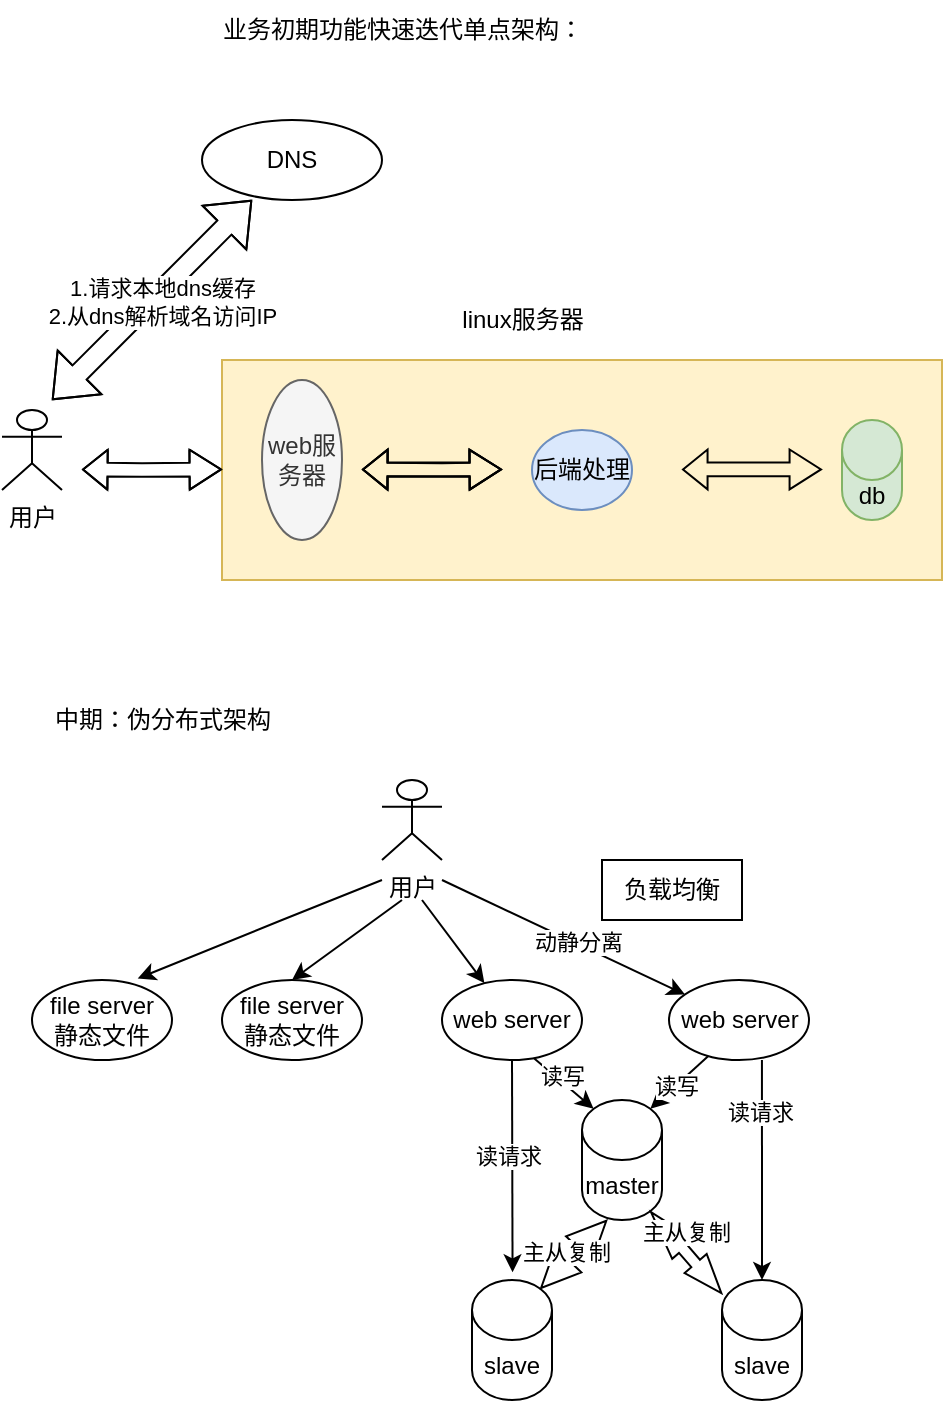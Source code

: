 <mxfile version="21.1.2" type="github">
  <diagram name="第 1 页" id="cQxfvJxdY1xJ38MGjz2m">
    <mxGraphModel dx="545" dy="1507" grid="1" gridSize="10" guides="1" tooltips="1" connect="1" arrows="1" fold="1" page="1" pageScale="1" pageWidth="827" pageHeight="1169" math="0" shadow="0">
      <root>
        <mxCell id="0" />
        <mxCell id="1" parent="0" />
        <mxCell id="H4VqjV41KdIA-kbAlkdW-14" value="" style="whiteSpace=wrap;html=1;fillColor=#fff2cc;strokeColor=#d6b656;" vertex="1" parent="1">
          <mxGeometry x="120" y="40" width="360" height="110" as="geometry" />
        </mxCell>
        <mxCell id="H4VqjV41KdIA-kbAlkdW-18" value="用户&lt;br&gt;" style="shape=umlActor;verticalLabelPosition=bottom;verticalAlign=top;html=1;outlineConnect=0;" vertex="1" parent="1">
          <mxGeometry x="10" y="65" width="30" height="40" as="geometry" />
        </mxCell>
        <mxCell id="H4VqjV41KdIA-kbAlkdW-29" value="DNS" style="ellipse;whiteSpace=wrap;html=1;" vertex="1" parent="1">
          <mxGeometry x="110" y="-80" width="90" height="40" as="geometry" />
        </mxCell>
        <mxCell id="H4VqjV41KdIA-kbAlkdW-31" value="" style="shape=flexArrow;endArrow=classic;startArrow=classic;html=1;rounded=0;" edge="1" parent="1">
          <mxGeometry width="100" height="100" relative="1" as="geometry">
            <mxPoint x="35" y="60" as="sourcePoint" />
            <mxPoint x="135" y="-40" as="targetPoint" />
            <Array as="points">
              <mxPoint x="85" y="10" />
            </Array>
          </mxGeometry>
        </mxCell>
        <mxCell id="H4VqjV41KdIA-kbAlkdW-32" value="1.请求本地dns缓存&lt;br&gt;2.从dns解析域名访问IP" style="edgeLabel;html=1;align=center;verticalAlign=middle;resizable=0;points=[];" vertex="1" connectable="0" parent="H4VqjV41KdIA-kbAlkdW-31">
          <mxGeometry x="0.516" y="1" relative="1" as="geometry">
            <mxPoint x="-20" y="27" as="offset" />
          </mxGeometry>
        </mxCell>
        <mxCell id="H4VqjV41KdIA-kbAlkdW-33" value="db" style="shape=cylinder3;whiteSpace=wrap;html=1;boundedLbl=1;backgroundOutline=1;size=15;fillColor=#d5e8d4;strokeColor=#82b366;" vertex="1" parent="1">
          <mxGeometry x="430" y="70" width="30" height="50" as="geometry" />
        </mxCell>
        <mxCell id="H4VqjV41KdIA-kbAlkdW-34" value="后端处理" style="ellipse;whiteSpace=wrap;html=1;fillColor=#dae8fc;strokeColor=#6c8ebf;" vertex="1" parent="1">
          <mxGeometry x="275" y="75" width="50" height="40" as="geometry" />
        </mxCell>
        <mxCell id="H4VqjV41KdIA-kbAlkdW-35" value="web服务器" style="ellipse;whiteSpace=wrap;html=1;fillColor=#f5f5f5;fontColor=#333333;strokeColor=#666666;" vertex="1" parent="1">
          <mxGeometry x="140" y="50" width="40" height="80" as="geometry" />
        </mxCell>
        <mxCell id="H4VqjV41KdIA-kbAlkdW-36" value="" style="shape=flexArrow;endArrow=classic;startArrow=classic;html=1;rounded=0;width=6.857;startSize=3.76;startWidth=12.082;endWidth=12.082;endSize=4.903;" edge="1" parent="1">
          <mxGeometry width="100" height="100" relative="1" as="geometry">
            <mxPoint x="350" y="94.71" as="sourcePoint" />
            <mxPoint x="420" y="94.71" as="targetPoint" />
            <Array as="points" />
          </mxGeometry>
        </mxCell>
        <mxCell id="H4VqjV41KdIA-kbAlkdW-39" value="" style="shape=flexArrow;endArrow=classic;startArrow=classic;html=1;rounded=0;width=6.857;startSize=3.76;startWidth=12.082;endWidth=12.082;endSize=4.903;" edge="1" parent="1">
          <mxGeometry width="100" height="100" relative="1" as="geometry">
            <mxPoint x="190" y="94.71" as="sourcePoint" />
            <mxPoint x="260" y="94.71" as="targetPoint" />
            <Array as="points" />
          </mxGeometry>
        </mxCell>
        <mxCell id="H4VqjV41KdIA-kbAlkdW-44" value="" style="shape=flexArrow;endArrow=classic;startArrow=classic;html=1;rounded=0;width=6.857;startSize=3.76;startWidth=12.082;endWidth=12.082;endSize=4.903;" edge="1" parent="1">
          <mxGeometry width="100" height="100" relative="1" as="geometry">
            <mxPoint x="190" y="94.71" as="sourcePoint" />
            <mxPoint x="260" y="94.71" as="targetPoint" />
            <Array as="points">
              <mxPoint x="230" y="95" />
            </Array>
          </mxGeometry>
        </mxCell>
        <mxCell id="H4VqjV41KdIA-kbAlkdW-45" value="" style="shape=flexArrow;endArrow=classic;startArrow=classic;html=1;rounded=0;width=6.857;startSize=3.76;startWidth=12.082;endWidth=12.082;endSize=4.903;" edge="1" parent="1">
          <mxGeometry width="100" height="100" relative="1" as="geometry">
            <mxPoint x="50" y="94.71" as="sourcePoint" />
            <mxPoint x="120" y="94.71" as="targetPoint" />
            <Array as="points">
              <mxPoint x="80" y="95" />
            </Array>
          </mxGeometry>
        </mxCell>
        <mxCell id="H4VqjV41KdIA-kbAlkdW-49" value="linux服务器" style="text;html=1;align=center;verticalAlign=middle;resizable=0;points=[];autosize=1;strokeColor=none;fillColor=none;" vertex="1" parent="1">
          <mxGeometry x="230" y="5" width="80" height="30" as="geometry" />
        </mxCell>
        <mxCell id="H4VqjV41KdIA-kbAlkdW-50" value="业务初期功能快速迭代单点架构：" style="text;html=1;align=center;verticalAlign=middle;resizable=0;points=[];autosize=1;strokeColor=none;fillColor=none;" vertex="1" parent="1">
          <mxGeometry x="110" y="-140" width="200" height="30" as="geometry" />
        </mxCell>
        <mxCell id="H4VqjV41KdIA-kbAlkdW-51" value="中期：伪分布式架构" style="text;html=1;align=center;verticalAlign=middle;resizable=0;points=[];autosize=1;strokeColor=none;fillColor=none;" vertex="1" parent="1">
          <mxGeometry x="25" y="205" width="130" height="30" as="geometry" />
        </mxCell>
        <mxCell id="H4VqjV41KdIA-kbAlkdW-52" value="用户&lt;br&gt;" style="shape=umlActor;verticalLabelPosition=bottom;verticalAlign=top;html=1;outlineConnect=0;" vertex="1" parent="1">
          <mxGeometry x="200" y="250" width="30" height="40" as="geometry" />
        </mxCell>
        <mxCell id="H4VqjV41KdIA-kbAlkdW-54" value="file server&lt;br&gt;静态文件" style="ellipse;whiteSpace=wrap;html=1;" vertex="1" parent="1">
          <mxGeometry x="120" y="350" width="70" height="40" as="geometry" />
        </mxCell>
        <mxCell id="H4VqjV41KdIA-kbAlkdW-55" value="file server&lt;br&gt;静态文件" style="ellipse;whiteSpace=wrap;html=1;" vertex="1" parent="1">
          <mxGeometry x="25" y="350" width="70" height="40" as="geometry" />
        </mxCell>
        <mxCell id="H4VqjV41KdIA-kbAlkdW-56" value="web server" style="ellipse;whiteSpace=wrap;html=1;" vertex="1" parent="1">
          <mxGeometry x="230" y="350" width="70" height="40" as="geometry" />
        </mxCell>
        <mxCell id="H4VqjV41KdIA-kbAlkdW-57" value="web server" style="ellipse;whiteSpace=wrap;html=1;" vertex="1" parent="1">
          <mxGeometry x="343.5" y="350" width="70" height="40" as="geometry" />
        </mxCell>
        <mxCell id="H4VqjV41KdIA-kbAlkdW-62" value="" style="endArrow=classic;html=1;rounded=0;entryX=0.5;entryY=0;entryDx=0;entryDy=0;" edge="1" parent="1" target="H4VqjV41KdIA-kbAlkdW-54">
          <mxGeometry width="50" height="50" relative="1" as="geometry">
            <mxPoint x="210" y="310" as="sourcePoint" />
            <mxPoint x="210" y="330" as="targetPoint" />
          </mxGeometry>
        </mxCell>
        <mxCell id="H4VqjV41KdIA-kbAlkdW-64" value="" style="endArrow=classic;html=1;rounded=0;" edge="1" parent="1" target="H4VqjV41KdIA-kbAlkdW-56">
          <mxGeometry width="50" height="50" relative="1" as="geometry">
            <mxPoint x="220" y="310" as="sourcePoint" />
            <mxPoint x="175" y="370" as="targetPoint" />
          </mxGeometry>
        </mxCell>
        <mxCell id="H4VqjV41KdIA-kbAlkdW-65" value="" style="endArrow=classic;html=1;rounded=0;" edge="1" parent="1" target="H4VqjV41KdIA-kbAlkdW-57">
          <mxGeometry width="50" height="50" relative="1" as="geometry">
            <mxPoint x="230" y="300" as="sourcePoint" />
            <mxPoint x="185" y="380" as="targetPoint" />
          </mxGeometry>
        </mxCell>
        <mxCell id="H4VqjV41KdIA-kbAlkdW-67" value="动静分离" style="edgeLabel;html=1;align=center;verticalAlign=middle;resizable=0;points=[];" vertex="1" connectable="0" parent="H4VqjV41KdIA-kbAlkdW-65">
          <mxGeometry x="0.107" y="1" relative="1" as="geometry">
            <mxPoint as="offset" />
          </mxGeometry>
        </mxCell>
        <mxCell id="H4VqjV41KdIA-kbAlkdW-66" value="" style="endArrow=classic;html=1;rounded=0;entryX=0.755;entryY=-0.018;entryDx=0;entryDy=0;entryPerimeter=0;" edge="1" parent="1" target="H4VqjV41KdIA-kbAlkdW-55">
          <mxGeometry width="50" height="50" relative="1" as="geometry">
            <mxPoint x="200" y="300" as="sourcePoint" />
            <mxPoint x="195" y="390" as="targetPoint" />
            <Array as="points">
              <mxPoint x="150" y="320" />
            </Array>
          </mxGeometry>
        </mxCell>
        <mxCell id="H4VqjV41KdIA-kbAlkdW-68" value="负载均衡" style="whiteSpace=wrap;html=1;" vertex="1" parent="1">
          <mxGeometry x="310" y="290" width="70" height="30" as="geometry" />
        </mxCell>
        <mxCell id="H4VqjV41KdIA-kbAlkdW-69" value="" style="endArrow=classic;html=1;rounded=0;exitX=0.5;exitY=1;exitDx=0;exitDy=0;entryX=0.507;entryY=-0.064;entryDx=0;entryDy=0;entryPerimeter=0;" edge="1" parent="1" source="H4VqjV41KdIA-kbAlkdW-56" target="H4VqjV41KdIA-kbAlkdW-70">
          <mxGeometry width="50" height="50" relative="1" as="geometry">
            <mxPoint x="260" y="360" as="sourcePoint" />
            <mxPoint x="265" y="480" as="targetPoint" />
          </mxGeometry>
        </mxCell>
        <mxCell id="H4VqjV41KdIA-kbAlkdW-79" value="读请求" style="edgeLabel;html=1;align=center;verticalAlign=middle;resizable=0;points=[];" vertex="1" connectable="0" parent="H4VqjV41KdIA-kbAlkdW-69">
          <mxGeometry x="-0.109" y="-2" relative="1" as="geometry">
            <mxPoint as="offset" />
          </mxGeometry>
        </mxCell>
        <mxCell id="H4VqjV41KdIA-kbAlkdW-70" value="slave" style="shape=cylinder3;whiteSpace=wrap;html=1;boundedLbl=1;backgroundOutline=1;size=15;" vertex="1" parent="1">
          <mxGeometry x="245" y="500" width="40" height="60" as="geometry" />
        </mxCell>
        <mxCell id="H4VqjV41KdIA-kbAlkdW-71" value="master" style="shape=cylinder3;whiteSpace=wrap;html=1;boundedLbl=1;backgroundOutline=1;size=15;" vertex="1" parent="1">
          <mxGeometry x="300" y="410" width="40" height="60" as="geometry" />
        </mxCell>
        <mxCell id="H4VqjV41KdIA-kbAlkdW-72" value="slave" style="shape=cylinder3;whiteSpace=wrap;html=1;boundedLbl=1;backgroundOutline=1;size=15;" vertex="1" parent="1">
          <mxGeometry x="370" y="500" width="40" height="60" as="geometry" />
        </mxCell>
        <mxCell id="H4VqjV41KdIA-kbAlkdW-73" value="" style="shape=flexArrow;endArrow=classic;startArrow=classic;html=1;rounded=0;width=9.143;endSize=6.206;endWidth=7.918;startWidth=7.918;startSize=6.206;exitX=0.855;exitY=0;exitDx=0;exitDy=4.35;exitPerimeter=0;" edge="1" parent="1" source="H4VqjV41KdIA-kbAlkdW-70">
          <mxGeometry width="100" height="100" relative="1" as="geometry">
            <mxPoint x="275" y="510" as="sourcePoint" />
            <mxPoint x="312.5" y="470" as="targetPoint" />
          </mxGeometry>
        </mxCell>
        <mxCell id="H4VqjV41KdIA-kbAlkdW-78" value="主从复制" style="edgeLabel;html=1;align=center;verticalAlign=middle;resizable=0;points=[];" vertex="1" connectable="0" parent="H4VqjV41KdIA-kbAlkdW-73">
          <mxGeometry x="-0.068" y="4" relative="1" as="geometry">
            <mxPoint as="offset" />
          </mxGeometry>
        </mxCell>
        <mxCell id="H4VqjV41KdIA-kbAlkdW-76" value="" style="shape=flexArrow;endArrow=classic;startArrow=classic;html=1;rounded=0;width=5.714;endSize=7.863;endWidth=7.918;startWidth=7.918;startSize=6.206;entryX=0.855;entryY=1;entryDx=0;entryDy=-4.35;entryPerimeter=0;" edge="1" parent="1" source="H4VqjV41KdIA-kbAlkdW-72" target="H4VqjV41KdIA-kbAlkdW-71">
          <mxGeometry width="100" height="100" relative="1" as="geometry">
            <mxPoint x="285" y="520" as="sourcePoint" />
            <mxPoint x="322.5" y="480" as="targetPoint" />
          </mxGeometry>
        </mxCell>
        <mxCell id="H4VqjV41KdIA-kbAlkdW-77" value="主从复制" style="edgeLabel;html=1;align=center;verticalAlign=middle;resizable=0;points=[];" vertex="1" connectable="0" parent="H4VqjV41KdIA-kbAlkdW-76">
          <mxGeometry x="0.307" y="-6" relative="1" as="geometry">
            <mxPoint as="offset" />
          </mxGeometry>
        </mxCell>
        <mxCell id="H4VqjV41KdIA-kbAlkdW-80" value="" style="endArrow=classic;html=1;rounded=0;exitX=0.664;exitY=1;exitDx=0;exitDy=0;exitPerimeter=0;" edge="1" parent="1" source="H4VqjV41KdIA-kbAlkdW-57">
          <mxGeometry width="50" height="50" relative="1" as="geometry">
            <mxPoint x="360" y="460" as="sourcePoint" />
            <mxPoint x="390" y="500" as="targetPoint" />
          </mxGeometry>
        </mxCell>
        <mxCell id="H4VqjV41KdIA-kbAlkdW-81" value="读请求" style="edgeLabel;html=1;align=center;verticalAlign=middle;resizable=0;points=[];" vertex="1" connectable="0" parent="H4VqjV41KdIA-kbAlkdW-80">
          <mxGeometry x="-0.534" y="-1" relative="1" as="geometry">
            <mxPoint as="offset" />
          </mxGeometry>
        </mxCell>
        <mxCell id="H4VqjV41KdIA-kbAlkdW-82" value="" style="endArrow=classic;html=1;rounded=0;entryX=0.145;entryY=0;entryDx=0;entryDy=4.35;entryPerimeter=0;exitX=0.659;exitY=0.982;exitDx=0;exitDy=0;exitPerimeter=0;" edge="1" parent="1" source="H4VqjV41KdIA-kbAlkdW-56" target="H4VqjV41KdIA-kbAlkdW-71">
          <mxGeometry width="50" height="50" relative="1" as="geometry">
            <mxPoint x="260" y="440" as="sourcePoint" />
            <mxPoint x="310" y="390" as="targetPoint" />
            <Array as="points" />
          </mxGeometry>
        </mxCell>
        <mxCell id="H4VqjV41KdIA-kbAlkdW-85" value="读写" style="edgeLabel;html=1;align=center;verticalAlign=middle;resizable=0;points=[];" vertex="1" connectable="0" parent="H4VqjV41KdIA-kbAlkdW-82">
          <mxGeometry x="-0.179" y="2" relative="1" as="geometry">
            <mxPoint as="offset" />
          </mxGeometry>
        </mxCell>
        <mxCell id="H4VqjV41KdIA-kbAlkdW-83" value="" style="endArrow=classic;html=1;rounded=0;entryX=0.855;entryY=0;entryDx=0;entryDy=4.35;entryPerimeter=0;exitX=0.279;exitY=0.954;exitDx=0;exitDy=0;exitPerimeter=0;" edge="1" parent="1" source="H4VqjV41KdIA-kbAlkdW-57" target="H4VqjV41KdIA-kbAlkdW-71">
          <mxGeometry width="50" height="50" relative="1" as="geometry">
            <mxPoint x="330" y="385" as="sourcePoint" />
            <mxPoint x="360" y="410" as="targetPoint" />
            <Array as="points" />
          </mxGeometry>
        </mxCell>
        <mxCell id="H4VqjV41KdIA-kbAlkdW-84" value="读写" style="edgeLabel;html=1;align=center;verticalAlign=middle;resizable=0;points=[];" vertex="1" connectable="0" parent="H4VqjV41KdIA-kbAlkdW-83">
          <mxGeometry x="0.122" relative="1" as="geometry">
            <mxPoint as="offset" />
          </mxGeometry>
        </mxCell>
      </root>
    </mxGraphModel>
  </diagram>
</mxfile>
